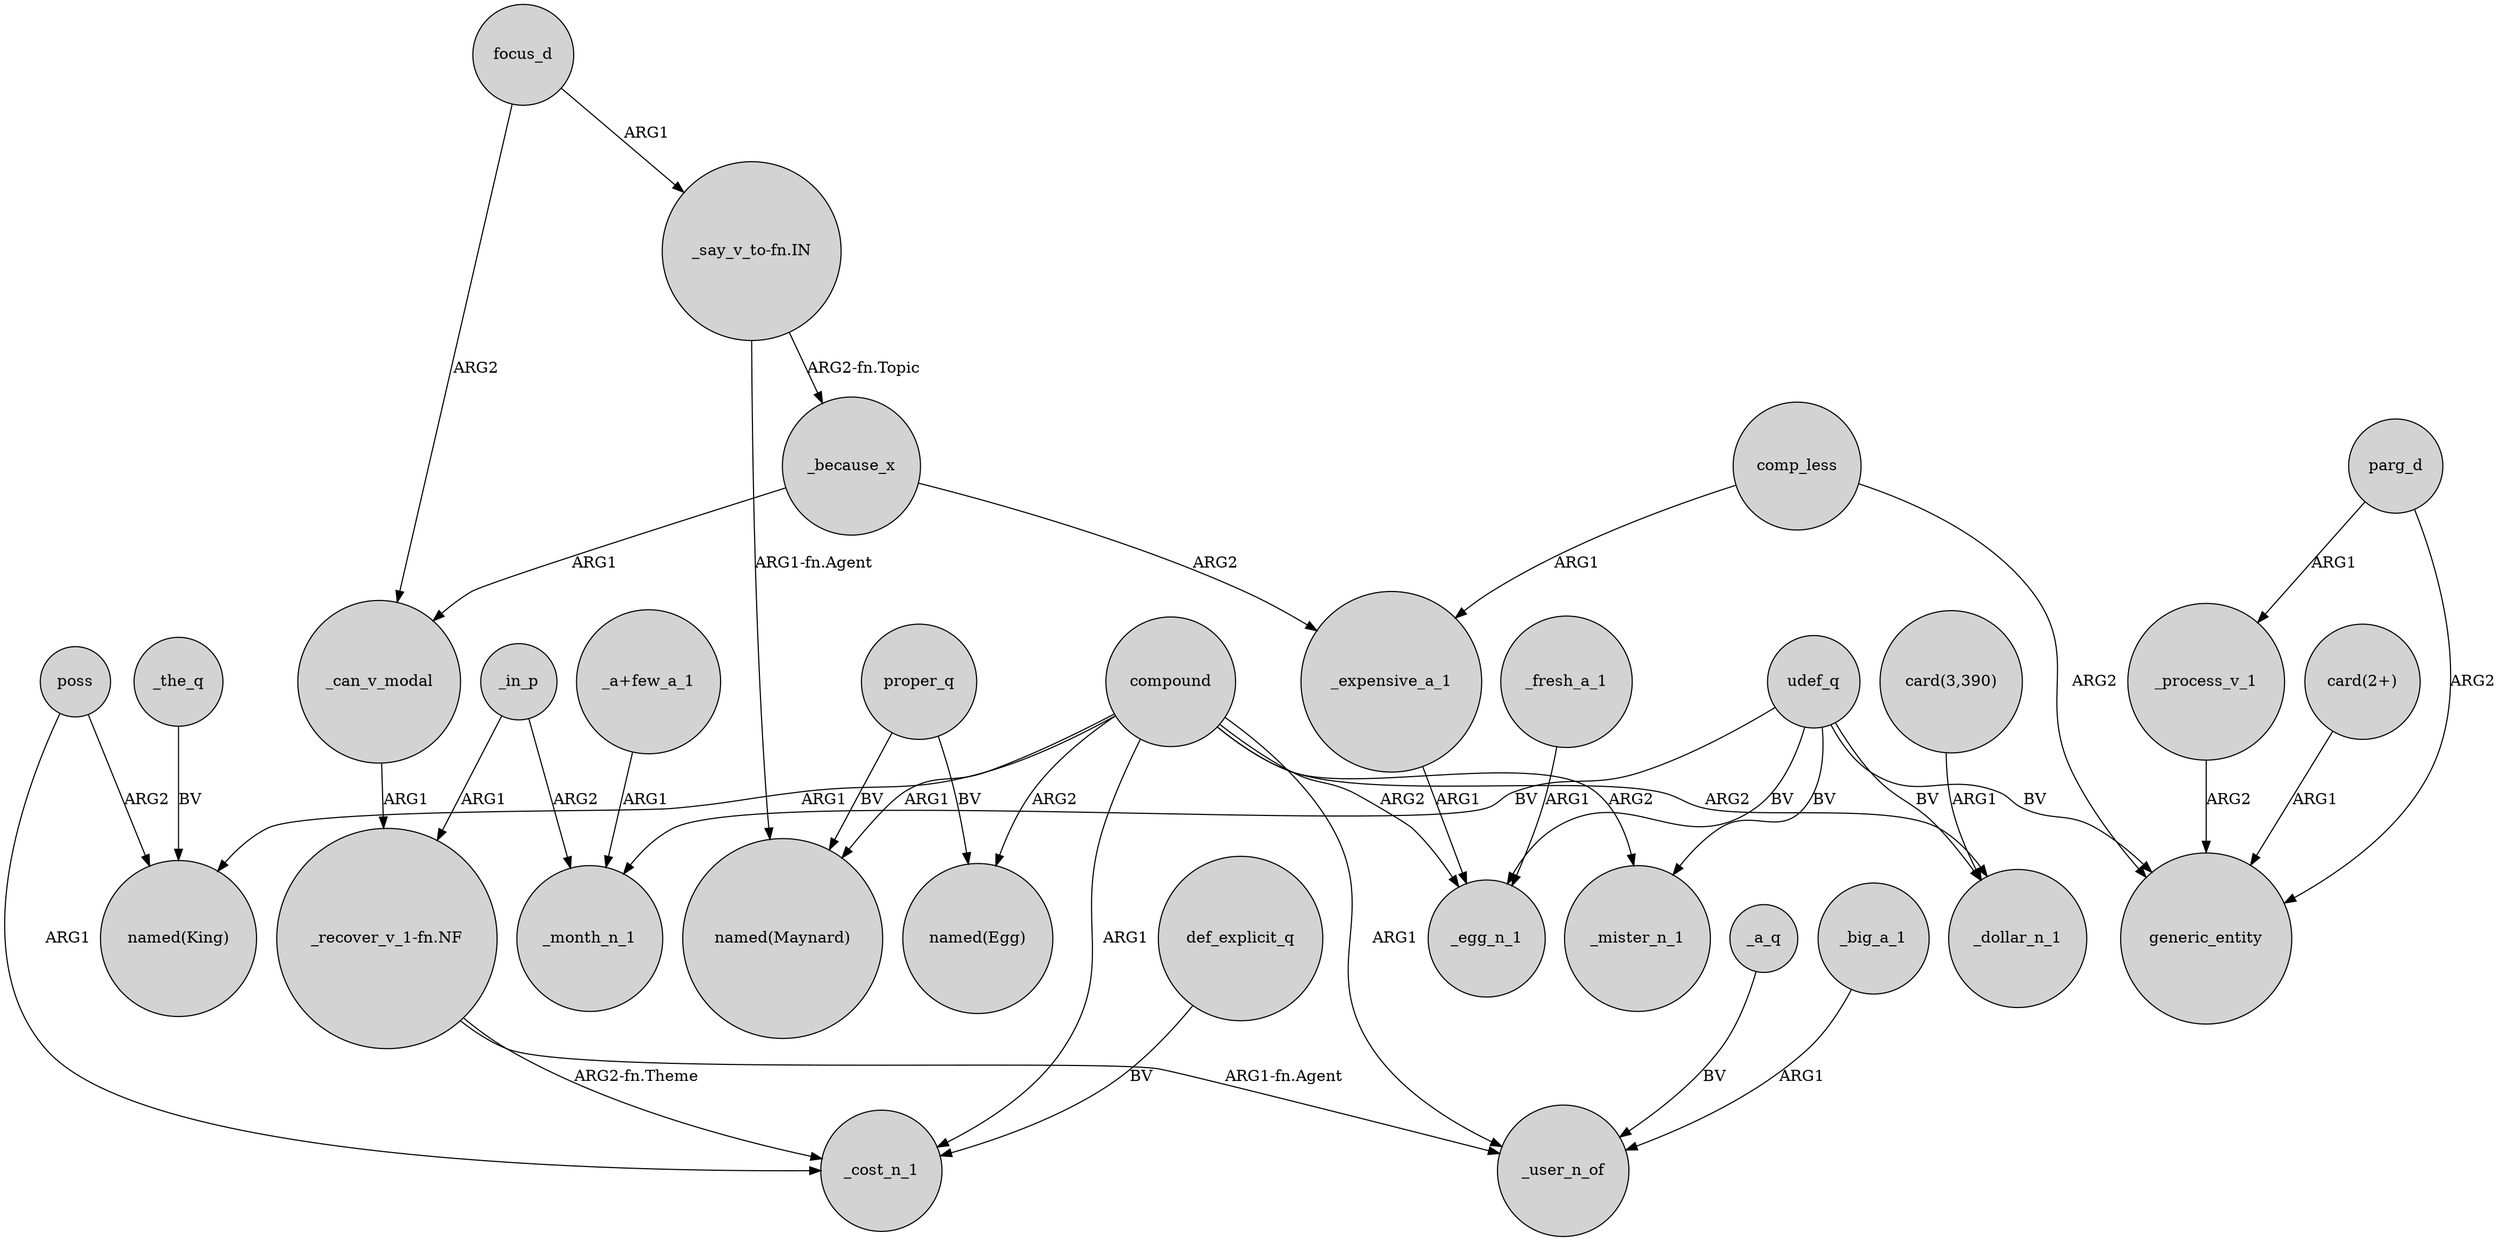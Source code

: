 digraph {
	node [shape=circle style=filled]
	_in_p -> _month_n_1 [label=ARG2]
	compound -> _egg_n_1 [label=ARG2]
	comp_less -> generic_entity [label=ARG2]
	udef_q -> generic_entity [label=BV]
	_the_q -> "named(King)" [label=BV]
	compound -> "named(Egg)" [label=ARG2]
	"card(3,390)" -> _dollar_n_1 [label=ARG1]
	comp_less -> _expensive_a_1 [label=ARG1]
	parg_d -> _process_v_1 [label=ARG1]
	parg_d -> generic_entity [label=ARG2]
	compound -> _mister_n_1 [label=ARG2]
	compound -> "named(Maynard)" [label=ARG1]
	udef_q -> _mister_n_1 [label=BV]
	_in_p -> "_recover_v_1-fn.NF" [label=ARG1]
	udef_q -> _month_n_1 [label=BV]
	_expensive_a_1 -> _egg_n_1 [label=ARG1]
	"_say_v_to-fn.IN" -> _because_x [label="ARG2-fn.Topic"]
	compound -> "named(King)" [label=ARG1]
	proper_q -> "named(Egg)" [label=BV]
	_fresh_a_1 -> _egg_n_1 [label=ARG1]
	"_a+few_a_1" -> _month_n_1 [label=ARG1]
	_a_q -> _user_n_of [label=BV]
	_can_v_modal -> "_recover_v_1-fn.NF" [label=ARG1]
	_process_v_1 -> generic_entity [label=ARG2]
	compound -> _cost_n_1 [label=ARG1]
	"card(2+)" -> generic_entity [label=ARG1]
	compound -> _user_n_of [label=ARG1]
	proper_q -> "named(Maynard)" [label=BV]
	_because_x -> _can_v_modal [label=ARG1]
	_big_a_1 -> _user_n_of [label=ARG1]
	def_explicit_q -> _cost_n_1 [label=BV]
	udef_q -> _egg_n_1 [label=BV]
	poss -> _cost_n_1 [label=ARG1]
	compound -> _dollar_n_1 [label=ARG2]
	poss -> "named(King)" [label=ARG2]
	"_say_v_to-fn.IN" -> "named(Maynard)" [label="ARG1-fn.Agent"]
	focus_d -> _can_v_modal [label=ARG2]
	"_recover_v_1-fn.NF" -> _user_n_of [label="ARG1-fn.Agent"]
	udef_q -> _dollar_n_1 [label=BV]
	focus_d -> "_say_v_to-fn.IN" [label=ARG1]
	"_recover_v_1-fn.NF" -> _cost_n_1 [label="ARG2-fn.Theme"]
	_because_x -> _expensive_a_1 [label=ARG2]
}

